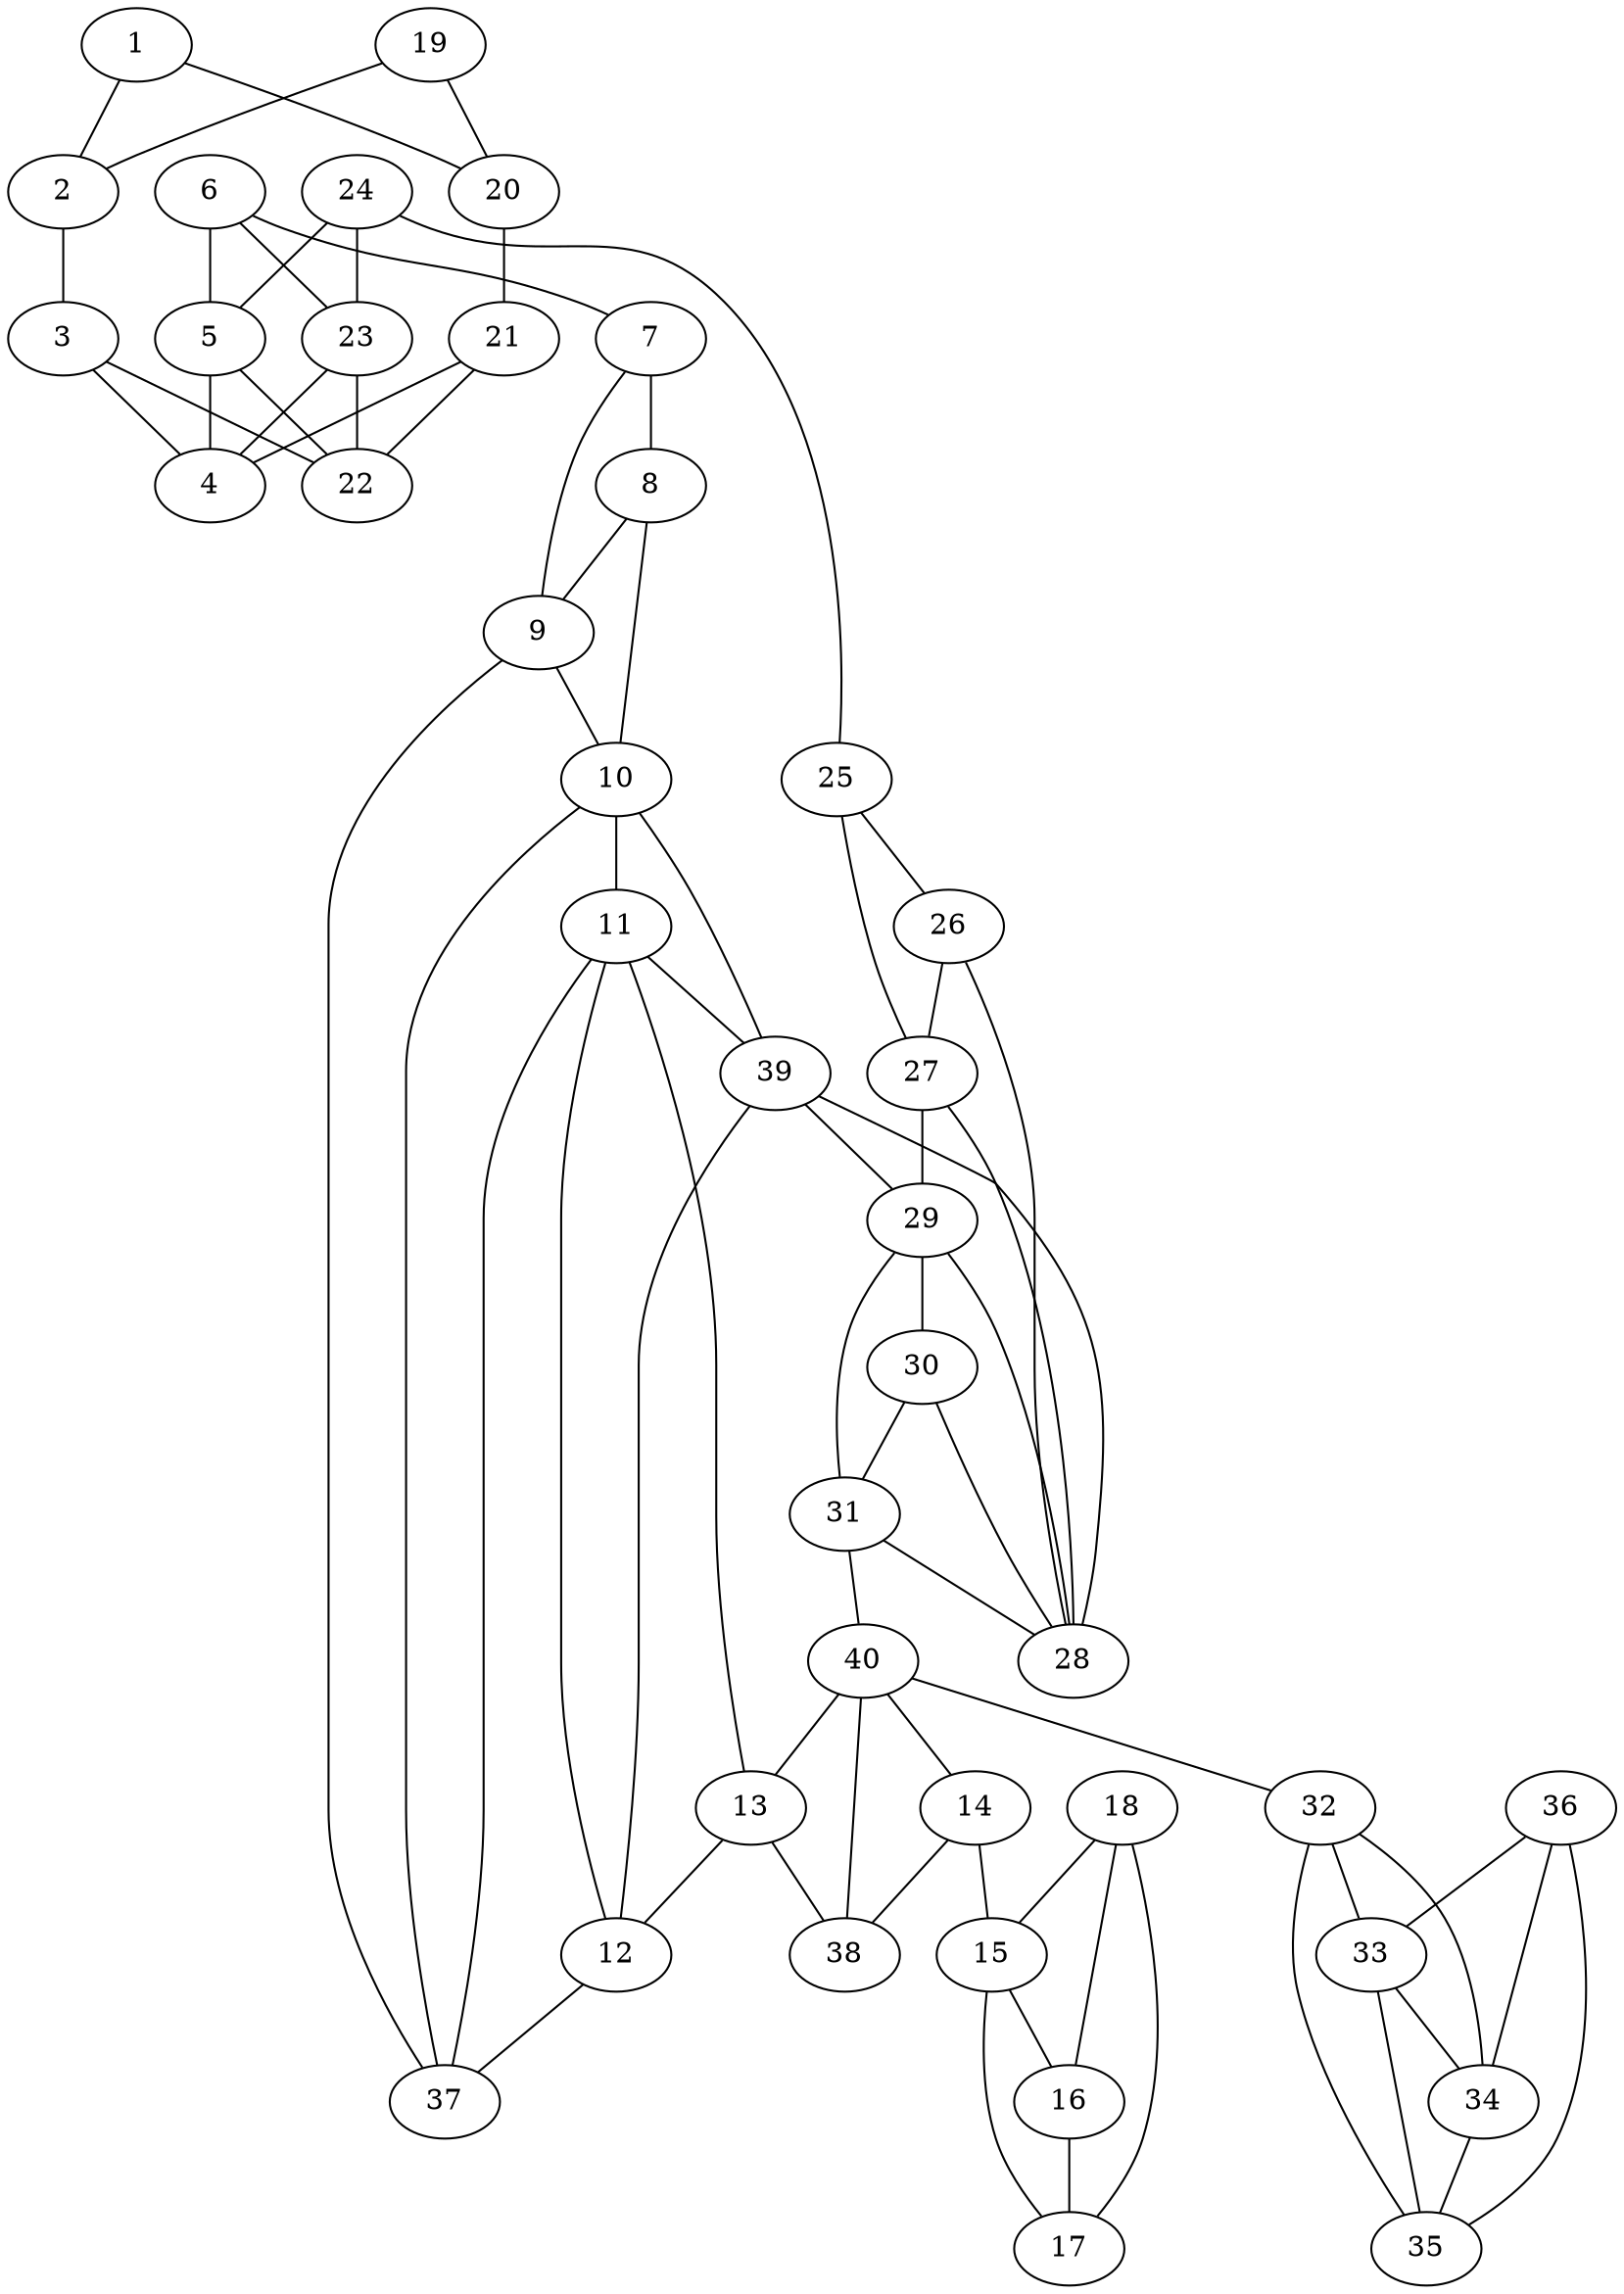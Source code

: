 graph pdb1gx2 {
	1	 [aaLength=17,
		sequence=PNVSNIVRDTIVNELRS,
		type=0];
	2	 [aaLength=15,
		sequence=PRIAASILRLHFHDC,
		type=0];
	1 -- 2	 [distance0="21.54608",
		frequency=1,
		type0=1];
	20	 [aaLength=15,
		sequence=PRIAASILRLHFHDC,
		type=0];
	1 -- 20	 [distance0="35.74055",
		frequency=1,
		type0=3];
	3	 [aaLength=5,
		sequence=DASIL,
		type=0];
	2 -- 3	 [distance0="22.3088",
		distance1="5.0",
		frequency=2,
		type0=2,
		type1=4];
	4	 [aaLength=5,
		sequence=RTEKD,
		type=0];
	3 -- 4	 [distance0="12.84859",
		distance1="7.0",
		frequency=2,
		type0=1,
		type1=4];
	22	 [aaLength=5,
		sequence=RTEKD,
		type=0];
	3 -- 22	 [distance0="23.27141",
		frequency=1,
		type0=3];
	5	 [aaLength=16,
		sequence=RGFPVIDRMKAAVESA,
		type=0];
	5 -- 4	 [distance0="18.8681",
		frequency=1,
		type0=1];
	5 -- 22	 [distance0="20.13363",
		frequency=1,
		type0=2];
	6	 [aaLength=17,
		sequence=VSCADLLTIAAQQSVTL,
		type=0];
	6 -- 5	 [distance0="21.34279",
		frequency=1,
		type0=1];
	7	 [aaLength=9,
		sequence=AFLDLANAN,
		type=0];
	6 -- 7	 [distance0="17.0",
		frequency=1,
		type0=4];
	23	 [aaLength=16,
		sequence=RGFPVIDRMKAAVESA,
		type=0];
	6 -- 23	 [distance0="35.7704",
		frequency=1,
		type0=2];
	9	 [aaLength=9,
		sequence=NRSSDLVAL,
		type=0];
	7 -- 9	 [distance0="34.08233",
		frequency=1,
		type0=2];
	8	 [aaLength=12,
		sequence=FTLPQLKDSFRN,
		type=0];
	7 -- 8	 [distance0="20.74299",
		distance1="5.0",
		frequency=2,
		type0=1,
		type1=4];
	8 -- 9	 [distance0="16.26214",
		distance1="3.0",
		frequency=2,
		type0=1,
		type1=4];
	10	 [aaLength=5,
		sequence=SGGHT,
		type=0];
	8 -- 10	 [distance0="29.40581",
		frequency=1,
		type0=3];
	9 -- 10	 [distance0="14.9622",
		distance1="0.0",
		frequency=2,
		type0=1,
		type1=5];
	37	 [aaLength=3,
		sequence=GKN,
		type=1];
	9 -- 37	 [distance0="19.7377",
		frequency=1,
		type0=3];
	11	 [aaLength=7,
		sequence=SIMDRLY,
		type=0];
	10 -- 11	 [distance0="14.00386",
		frequency=1,
		type0=3];
	10 -- 37	 [distance0="7.891109",
		distance1="1.0",
		frequency=2,
		type0=1,
		type1=4];
	39	 [aaLength=3,
		sequence=GKN,
		type=1];
	10 -- 39	 [distance0="7.891109",
		frequency=1,
		type0=2];
	11 -- 37	 [distance0="6.395304",
		frequency=1,
		type0=1];
	11 -- 39	 [distance0="6.395304",
		frequency=1,
		type0=2];
	12	 [aaLength=4,
		sequence=NFSN,
		type=0];
	12 -- 11	 [distance0="10.4757",
		frequency=1,
		type0=1];
	12 -- 37	 [distance0="16.24939",
		frequency=1,
		type0=2];
	12 -- 39	 [distance0="16.24939",
		frequency=1,
		type0=3];
	13	 [aaLength=12,
		sequence=LNTTYLQTLRGL,
		type=0];
	13 -- 12	 [distance0="22.07593",
		frequency=1,
		type0=2];
	13 -- 11	 [distance0="21.27839",
		frequency=1,
		type0=1];
	38	 [aaLength=3,
		sequence=ALV,
		type=1];
	13 -- 38	 [distance0="22.14254",
		distance1="8.0",
		frequency=2,
		type0=3,
		type1=4];
	14	 [aaLength=9,
		sequence=DNKYYVNLE,
		type=0];
	15	 [aaLength=10,
		sequence=LIQSDQELFS,
		type=0];
	14 -- 15	 [distance0="16.67702",
		distance1="4.0",
		frequency=2,
		type0=1,
		type1=4];
	14 -- 38	 [distance0="20.07143",
		frequency=1,
		type0=2];
	17	 [aaLength=11,
		sequence=DTIPLVRSFAN,
		type=0];
	15 -- 17	 [distance0="19.34616",
		frequency=1,
		type0=3];
	16	 [aaLength=4,
		sequence=PNAT,
		type=0];
	15 -- 16	 [distance0="14.84931",
		distance1="1.0",
		frequency=2,
		type0=1,
		type1=4];
	16 -- 17	 [distance0="11.98413",
		distance1="0.0",
		frequency=2,
		type0=1,
		type1=5];
	18	 [aaLength=17,
		sequence=NSTQTFFNAFVEAMDRM,
		type=0];
	18 -- 17	 [distance0="12.20932",
		frequency=1,
		type0=1];
	18 -- 15	 [distance0="25.5381",
		frequency=1,
		type0=3];
	18 -- 16	 [distance0="16.51772",
		frequency=1,
		type0=2];
	19	 [aaLength=17,
		sequence=PNVSNIVRDTIVNELRS,
		type=0];
	19 -- 2	 [distance0="35.7225",
		frequency=1,
		type0=3];
	19 -- 20	 [distance0="21.54893",
		distance1="1.0",
		frequency=2,
		type0=1,
		type1=4];
	21	 [aaLength=5,
		sequence=DASIL,
		type=0];
	20 -- 21	 [distance0="22.32405",
		distance1="5.0",
		frequency=2,
		type0=2,
		type1=4];
	21 -- 4	 [distance0="23.26766",
		frequency=1,
		type0=3];
	21 -- 22	 [distance0="12.83688",
		distance1="7.0",
		frequency=2,
		type0=1,
		type1=4];
	23 -- 4	 [distance0="20.11428",
		frequency=1,
		type0=2];
	23 -- 22	 [distance0="18.8209",
		frequency=1,
		type0=1];
	24	 [aaLength=17,
		sequence=VSCADLLTIAAQQSVTL,
		type=0];
	24 -- 5	 [distance0="35.77808",
		frequency=1,
		type0=2];
	24 -- 23	 [distance0="21.35418",
		frequency=1,
		type0=1];
	25	 [aaLength=9,
		sequence=AFLDLANAN,
		type=0];
	24 -- 25	 [distance0="17.0",
		frequency=1,
		type0=4];
	26	 [aaLength=12,
		sequence=FTLPQLKDSFRN,
		type=0];
	25 -- 26	 [distance0="20.78417",
		distance1="5.0",
		frequency=2,
		type0=1,
		type1=4];
	27	 [aaLength=9,
		sequence=NRSSDLVAL,
		type=0];
	25 -- 27	 [distance0="34.09918",
		frequency=1,
		type0=2];
	26 -- 27	 [distance0="16.25793",
		distance1="3.0",
		frequency=2,
		type0=1,
		type1=4];
	28	 [aaLength=5,
		sequence=SGGHT,
		type=0];
	26 -- 28	 [distance0="29.40621",
		frequency=1,
		type0=3];
	27 -- 28	 [distance0="14.95934",
		distance1="0.0",
		frequency=2,
		type0=1,
		type1=5];
	29	 [aaLength=7,
		sequence=SIMDRLY,
		type=0];
	27 -- 29	 [distance0="24.6276",
		frequency=1,
		type0=3];
	28 -- 29	 [distance0="13.94776",
		frequency=1,
		type0=1];
	30	 [aaLength=4,
		sequence=NFSN,
		type=0];
	28 -- 30	 [distance0="23.3988",
		frequency=1,
		type0=3];
	28 -- 39	 [distance0="1.0",
		frequency=1,
		type0=4];
	29 -- 30	 [distance0="10.47108",
		distance1="0.0",
		frequency=2,
		type0=1,
		type1=5];
	31	 [aaLength=12,
		sequence=LNTTYLQTLRGL,
		type=0];
	30 -- 31	 [distance0="22.0771",
		distance1="7.0",
		frequency=2,
		type0=2,
		type1=4];
	31 -- 28	 [distance0="31.08907",
		frequency=1,
		type0=3];
	31 -- 29	 [distance0="21.28272",
		frequency=1,
		type0=1];
	40	 [aaLength=3,
		sequence=ALV,
		type=1];
	31 -- 40	 [distance0="8.0",
		frequency=1,
		type0=4];
	32	 [aaLength=9,
		sequence=DNKYYVNLE,
		type=0];
	33	 [aaLength=10,
		sequence=LIQSDQELFS,
		type=0];
	32 -- 33	 [distance0="16.66495",
		distance1="4.0",
		frequency=2,
		type0=1,
		type1=4];
	34	 [aaLength=4,
		sequence=PNAT,
		type=0];
	32 -- 34	 [distance0="28.66358",
		frequency=1,
		type0=2];
	35	 [aaLength=11,
		sequence=DTIPLVRSFAN,
		type=0];
	32 -- 35	 [distance0="29.1018",
		frequency=1,
		type0=3];
	33 -- 34	 [distance0="14.84702",
		distance1="1.0",
		frequency=2,
		type0=1,
		type1=4];
	33 -- 35	 [distance0="19.32403",
		frequency=1,
		type0=3];
	34 -- 35	 [distance0="11.96823",
		distance1="0.0",
		frequency=2,
		type0=1,
		type1=5];
	36	 [aaLength=17,
		sequence=NSTQTFFNAFVEAMDRM,
		type=0];
	36 -- 33	 [distance0="25.51087",
		frequency=1,
		type0=3];
	36 -- 34	 [distance0="16.52001",
		frequency=1,
		type0=2];
	36 -- 35	 [distance0="12.2671",
		frequency=1,
		type0=1];
	38 -- 40	 [distance0="0.0",
		frequency=1,
		type0=1];
	39 -- 29	 [distance0="3.0",
		frequency=1,
		type0=4];
	40 -- 13	 [distance0="22.14254",
		frequency=1,
		type0=3];
	40 -- 14	 [distance0="20.07143",
		frequency=1,
		type0=2];
	40 -- 32	 [distance0="10.0",
		frequency=1,
		type0=4];
}
